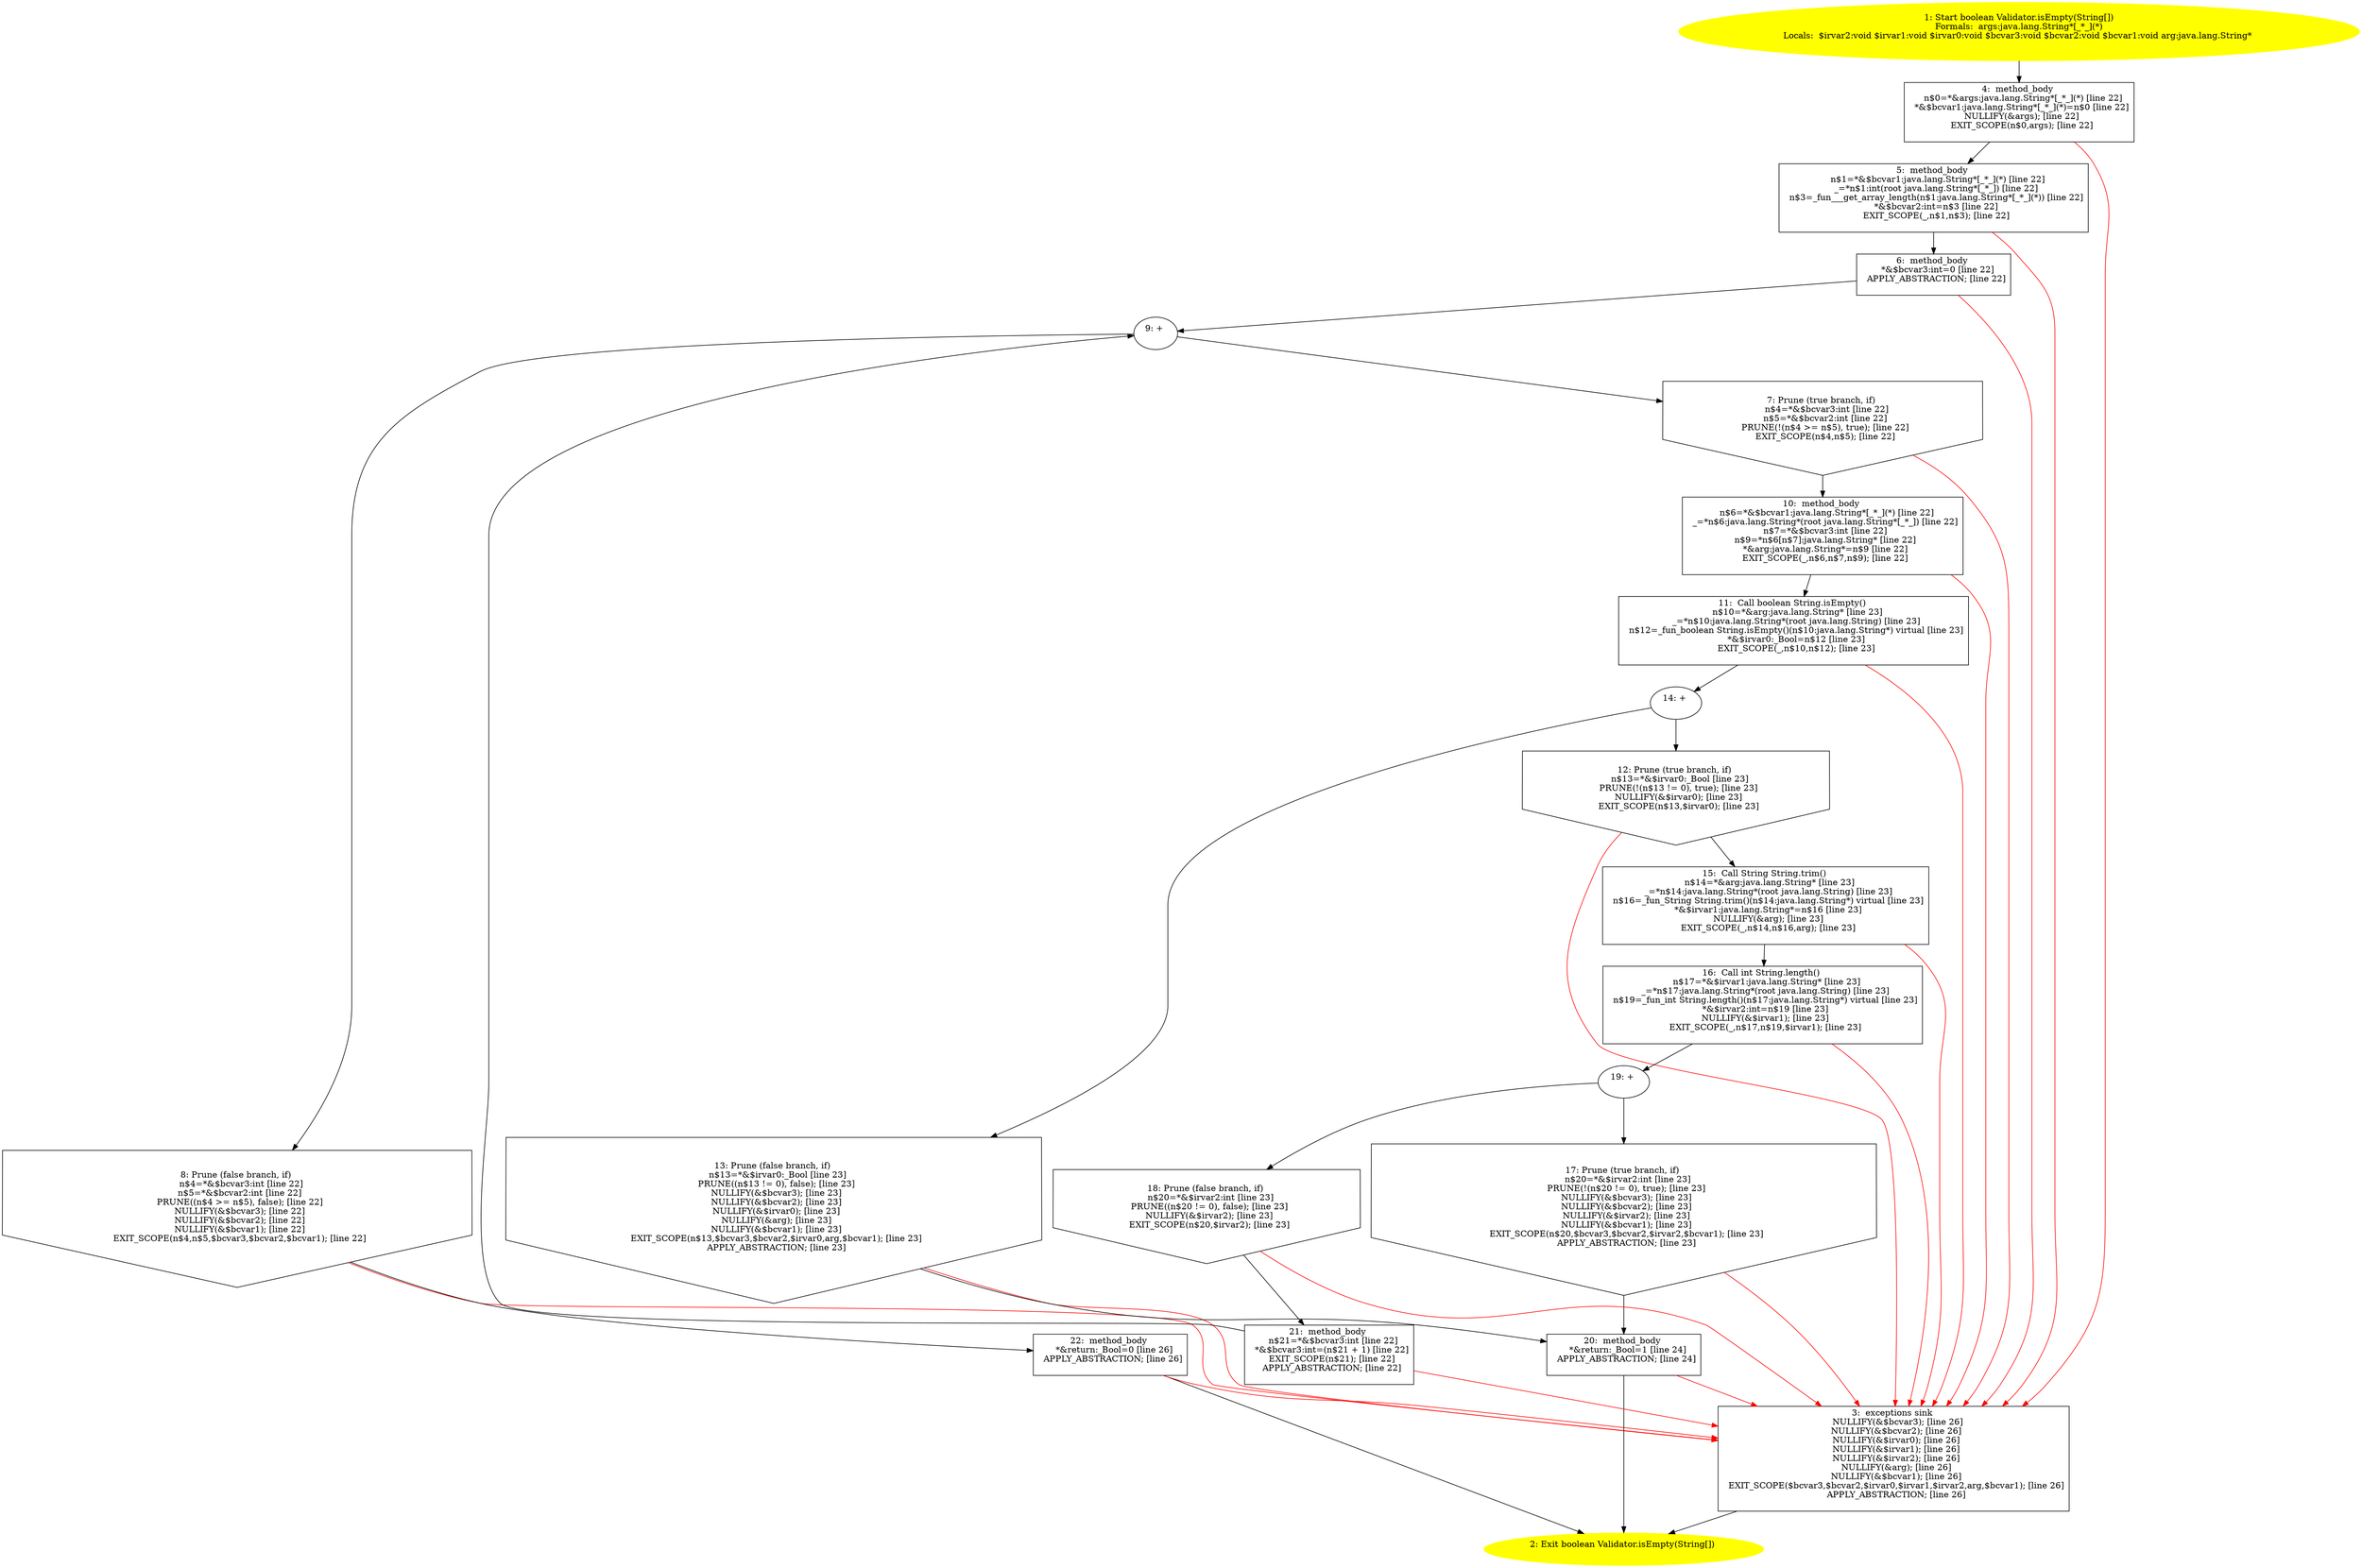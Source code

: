/* @generated */
digraph cfg {
"com.stn.utils.Validator.isEmpty(java.lang.String[]):boolean.a28d2968b4cb7c1f440223df98a913c8_1" [label="1: Start boolean Validator.isEmpty(String[])\nFormals:  args:java.lang.String*[_*_](*)\nLocals:  $irvar2:void $irvar1:void $irvar0:void $bcvar3:void $bcvar2:void $bcvar1:void arg:java.lang.String* \n  " color=yellow style=filled]
	

	 "com.stn.utils.Validator.isEmpty(java.lang.String[]):boolean.a28d2968b4cb7c1f440223df98a913c8_1" -> "com.stn.utils.Validator.isEmpty(java.lang.String[]):boolean.a28d2968b4cb7c1f440223df98a913c8_4" ;
"com.stn.utils.Validator.isEmpty(java.lang.String[]):boolean.a28d2968b4cb7c1f440223df98a913c8_2" [label="2: Exit boolean Validator.isEmpty(String[]) \n  " color=yellow style=filled]
	

"com.stn.utils.Validator.isEmpty(java.lang.String[]):boolean.a28d2968b4cb7c1f440223df98a913c8_3" [label="3:  exceptions sink \n   NULLIFY(&$bcvar3); [line 26]\n  NULLIFY(&$bcvar2); [line 26]\n  NULLIFY(&$irvar0); [line 26]\n  NULLIFY(&$irvar1); [line 26]\n  NULLIFY(&$irvar2); [line 26]\n  NULLIFY(&arg); [line 26]\n  NULLIFY(&$bcvar1); [line 26]\n  EXIT_SCOPE($bcvar3,$bcvar2,$irvar0,$irvar1,$irvar2,arg,$bcvar1); [line 26]\n  APPLY_ABSTRACTION; [line 26]\n " shape="box"]
	

	 "com.stn.utils.Validator.isEmpty(java.lang.String[]):boolean.a28d2968b4cb7c1f440223df98a913c8_3" -> "com.stn.utils.Validator.isEmpty(java.lang.String[]):boolean.a28d2968b4cb7c1f440223df98a913c8_2" ;
"com.stn.utils.Validator.isEmpty(java.lang.String[]):boolean.a28d2968b4cb7c1f440223df98a913c8_4" [label="4:  method_body \n   n$0=*&args:java.lang.String*[_*_](*) [line 22]\n  *&$bcvar1:java.lang.String*[_*_](*)=n$0 [line 22]\n  NULLIFY(&args); [line 22]\n  EXIT_SCOPE(n$0,args); [line 22]\n " shape="box"]
	

	 "com.stn.utils.Validator.isEmpty(java.lang.String[]):boolean.a28d2968b4cb7c1f440223df98a913c8_4" -> "com.stn.utils.Validator.isEmpty(java.lang.String[]):boolean.a28d2968b4cb7c1f440223df98a913c8_5" ;
	 "com.stn.utils.Validator.isEmpty(java.lang.String[]):boolean.a28d2968b4cb7c1f440223df98a913c8_4" -> "com.stn.utils.Validator.isEmpty(java.lang.String[]):boolean.a28d2968b4cb7c1f440223df98a913c8_3" [color="red" ];
"com.stn.utils.Validator.isEmpty(java.lang.String[]):boolean.a28d2968b4cb7c1f440223df98a913c8_5" [label="5:  method_body \n   n$1=*&$bcvar1:java.lang.String*[_*_](*) [line 22]\n  _=*n$1:int(root java.lang.String*[_*_]) [line 22]\n  n$3=_fun___get_array_length(n$1:java.lang.String*[_*_](*)) [line 22]\n  *&$bcvar2:int=n$3 [line 22]\n  EXIT_SCOPE(_,n$1,n$3); [line 22]\n " shape="box"]
	

	 "com.stn.utils.Validator.isEmpty(java.lang.String[]):boolean.a28d2968b4cb7c1f440223df98a913c8_5" -> "com.stn.utils.Validator.isEmpty(java.lang.String[]):boolean.a28d2968b4cb7c1f440223df98a913c8_6" ;
	 "com.stn.utils.Validator.isEmpty(java.lang.String[]):boolean.a28d2968b4cb7c1f440223df98a913c8_5" -> "com.stn.utils.Validator.isEmpty(java.lang.String[]):boolean.a28d2968b4cb7c1f440223df98a913c8_3" [color="red" ];
"com.stn.utils.Validator.isEmpty(java.lang.String[]):boolean.a28d2968b4cb7c1f440223df98a913c8_6" [label="6:  method_body \n   *&$bcvar3:int=0 [line 22]\n  APPLY_ABSTRACTION; [line 22]\n " shape="box"]
	

	 "com.stn.utils.Validator.isEmpty(java.lang.String[]):boolean.a28d2968b4cb7c1f440223df98a913c8_6" -> "com.stn.utils.Validator.isEmpty(java.lang.String[]):boolean.a28d2968b4cb7c1f440223df98a913c8_9" ;
	 "com.stn.utils.Validator.isEmpty(java.lang.String[]):boolean.a28d2968b4cb7c1f440223df98a913c8_6" -> "com.stn.utils.Validator.isEmpty(java.lang.String[]):boolean.a28d2968b4cb7c1f440223df98a913c8_3" [color="red" ];
"com.stn.utils.Validator.isEmpty(java.lang.String[]):boolean.a28d2968b4cb7c1f440223df98a913c8_7" [label="7: Prune (true branch, if) \n   n$4=*&$bcvar3:int [line 22]\n  n$5=*&$bcvar2:int [line 22]\n  PRUNE(!(n$4 >= n$5), true); [line 22]\n  EXIT_SCOPE(n$4,n$5); [line 22]\n " shape="invhouse"]
	

	 "com.stn.utils.Validator.isEmpty(java.lang.String[]):boolean.a28d2968b4cb7c1f440223df98a913c8_7" -> "com.stn.utils.Validator.isEmpty(java.lang.String[]):boolean.a28d2968b4cb7c1f440223df98a913c8_10" ;
	 "com.stn.utils.Validator.isEmpty(java.lang.String[]):boolean.a28d2968b4cb7c1f440223df98a913c8_7" -> "com.stn.utils.Validator.isEmpty(java.lang.String[]):boolean.a28d2968b4cb7c1f440223df98a913c8_3" [color="red" ];
"com.stn.utils.Validator.isEmpty(java.lang.String[]):boolean.a28d2968b4cb7c1f440223df98a913c8_8" [label="8: Prune (false branch, if) \n   n$4=*&$bcvar3:int [line 22]\n  n$5=*&$bcvar2:int [line 22]\n  PRUNE((n$4 >= n$5), false); [line 22]\n  NULLIFY(&$bcvar3); [line 22]\n  NULLIFY(&$bcvar2); [line 22]\n  NULLIFY(&$bcvar1); [line 22]\n  EXIT_SCOPE(n$4,n$5,$bcvar3,$bcvar2,$bcvar1); [line 22]\n " shape="invhouse"]
	

	 "com.stn.utils.Validator.isEmpty(java.lang.String[]):boolean.a28d2968b4cb7c1f440223df98a913c8_8" -> "com.stn.utils.Validator.isEmpty(java.lang.String[]):boolean.a28d2968b4cb7c1f440223df98a913c8_22" ;
	 "com.stn.utils.Validator.isEmpty(java.lang.String[]):boolean.a28d2968b4cb7c1f440223df98a913c8_8" -> "com.stn.utils.Validator.isEmpty(java.lang.String[]):boolean.a28d2968b4cb7c1f440223df98a913c8_3" [color="red" ];
"com.stn.utils.Validator.isEmpty(java.lang.String[]):boolean.a28d2968b4cb7c1f440223df98a913c8_9" [label="9: + \n  " ]
	

	 "com.stn.utils.Validator.isEmpty(java.lang.String[]):boolean.a28d2968b4cb7c1f440223df98a913c8_9" -> "com.stn.utils.Validator.isEmpty(java.lang.String[]):boolean.a28d2968b4cb7c1f440223df98a913c8_7" ;
	 "com.stn.utils.Validator.isEmpty(java.lang.String[]):boolean.a28d2968b4cb7c1f440223df98a913c8_9" -> "com.stn.utils.Validator.isEmpty(java.lang.String[]):boolean.a28d2968b4cb7c1f440223df98a913c8_8" ;
"com.stn.utils.Validator.isEmpty(java.lang.String[]):boolean.a28d2968b4cb7c1f440223df98a913c8_10" [label="10:  method_body \n   n$6=*&$bcvar1:java.lang.String*[_*_](*) [line 22]\n  _=*n$6:java.lang.String*(root java.lang.String*[_*_]) [line 22]\n  n$7=*&$bcvar3:int [line 22]\n  n$9=*n$6[n$7]:java.lang.String* [line 22]\n  *&arg:java.lang.String*=n$9 [line 22]\n  EXIT_SCOPE(_,n$6,n$7,n$9); [line 22]\n " shape="box"]
	

	 "com.stn.utils.Validator.isEmpty(java.lang.String[]):boolean.a28d2968b4cb7c1f440223df98a913c8_10" -> "com.stn.utils.Validator.isEmpty(java.lang.String[]):boolean.a28d2968b4cb7c1f440223df98a913c8_11" ;
	 "com.stn.utils.Validator.isEmpty(java.lang.String[]):boolean.a28d2968b4cb7c1f440223df98a913c8_10" -> "com.stn.utils.Validator.isEmpty(java.lang.String[]):boolean.a28d2968b4cb7c1f440223df98a913c8_3" [color="red" ];
"com.stn.utils.Validator.isEmpty(java.lang.String[]):boolean.a28d2968b4cb7c1f440223df98a913c8_11" [label="11:  Call boolean String.isEmpty() \n   n$10=*&arg:java.lang.String* [line 23]\n  _=*n$10:java.lang.String*(root java.lang.String) [line 23]\n  n$12=_fun_boolean String.isEmpty()(n$10:java.lang.String*) virtual [line 23]\n  *&$irvar0:_Bool=n$12 [line 23]\n  EXIT_SCOPE(_,n$10,n$12); [line 23]\n " shape="box"]
	

	 "com.stn.utils.Validator.isEmpty(java.lang.String[]):boolean.a28d2968b4cb7c1f440223df98a913c8_11" -> "com.stn.utils.Validator.isEmpty(java.lang.String[]):boolean.a28d2968b4cb7c1f440223df98a913c8_14" ;
	 "com.stn.utils.Validator.isEmpty(java.lang.String[]):boolean.a28d2968b4cb7c1f440223df98a913c8_11" -> "com.stn.utils.Validator.isEmpty(java.lang.String[]):boolean.a28d2968b4cb7c1f440223df98a913c8_3" [color="red" ];
"com.stn.utils.Validator.isEmpty(java.lang.String[]):boolean.a28d2968b4cb7c1f440223df98a913c8_12" [label="12: Prune (true branch, if) \n   n$13=*&$irvar0:_Bool [line 23]\n  PRUNE(!(n$13 != 0), true); [line 23]\n  NULLIFY(&$irvar0); [line 23]\n  EXIT_SCOPE(n$13,$irvar0); [line 23]\n " shape="invhouse"]
	

	 "com.stn.utils.Validator.isEmpty(java.lang.String[]):boolean.a28d2968b4cb7c1f440223df98a913c8_12" -> "com.stn.utils.Validator.isEmpty(java.lang.String[]):boolean.a28d2968b4cb7c1f440223df98a913c8_15" ;
	 "com.stn.utils.Validator.isEmpty(java.lang.String[]):boolean.a28d2968b4cb7c1f440223df98a913c8_12" -> "com.stn.utils.Validator.isEmpty(java.lang.String[]):boolean.a28d2968b4cb7c1f440223df98a913c8_3" [color="red" ];
"com.stn.utils.Validator.isEmpty(java.lang.String[]):boolean.a28d2968b4cb7c1f440223df98a913c8_13" [label="13: Prune (false branch, if) \n   n$13=*&$irvar0:_Bool [line 23]\n  PRUNE((n$13 != 0), false); [line 23]\n  NULLIFY(&$bcvar3); [line 23]\n  NULLIFY(&$bcvar2); [line 23]\n  NULLIFY(&$irvar0); [line 23]\n  NULLIFY(&arg); [line 23]\n  NULLIFY(&$bcvar1); [line 23]\n  EXIT_SCOPE(n$13,$bcvar3,$bcvar2,$irvar0,arg,$bcvar1); [line 23]\n  APPLY_ABSTRACTION; [line 23]\n " shape="invhouse"]
	

	 "com.stn.utils.Validator.isEmpty(java.lang.String[]):boolean.a28d2968b4cb7c1f440223df98a913c8_13" -> "com.stn.utils.Validator.isEmpty(java.lang.String[]):boolean.a28d2968b4cb7c1f440223df98a913c8_20" ;
	 "com.stn.utils.Validator.isEmpty(java.lang.String[]):boolean.a28d2968b4cb7c1f440223df98a913c8_13" -> "com.stn.utils.Validator.isEmpty(java.lang.String[]):boolean.a28d2968b4cb7c1f440223df98a913c8_3" [color="red" ];
"com.stn.utils.Validator.isEmpty(java.lang.String[]):boolean.a28d2968b4cb7c1f440223df98a913c8_14" [label="14: + \n  " ]
	

	 "com.stn.utils.Validator.isEmpty(java.lang.String[]):boolean.a28d2968b4cb7c1f440223df98a913c8_14" -> "com.stn.utils.Validator.isEmpty(java.lang.String[]):boolean.a28d2968b4cb7c1f440223df98a913c8_12" ;
	 "com.stn.utils.Validator.isEmpty(java.lang.String[]):boolean.a28d2968b4cb7c1f440223df98a913c8_14" -> "com.stn.utils.Validator.isEmpty(java.lang.String[]):boolean.a28d2968b4cb7c1f440223df98a913c8_13" ;
"com.stn.utils.Validator.isEmpty(java.lang.String[]):boolean.a28d2968b4cb7c1f440223df98a913c8_15" [label="15:  Call String String.trim() \n   n$14=*&arg:java.lang.String* [line 23]\n  _=*n$14:java.lang.String*(root java.lang.String) [line 23]\n  n$16=_fun_String String.trim()(n$14:java.lang.String*) virtual [line 23]\n  *&$irvar1:java.lang.String*=n$16 [line 23]\n  NULLIFY(&arg); [line 23]\n  EXIT_SCOPE(_,n$14,n$16,arg); [line 23]\n " shape="box"]
	

	 "com.stn.utils.Validator.isEmpty(java.lang.String[]):boolean.a28d2968b4cb7c1f440223df98a913c8_15" -> "com.stn.utils.Validator.isEmpty(java.lang.String[]):boolean.a28d2968b4cb7c1f440223df98a913c8_16" ;
	 "com.stn.utils.Validator.isEmpty(java.lang.String[]):boolean.a28d2968b4cb7c1f440223df98a913c8_15" -> "com.stn.utils.Validator.isEmpty(java.lang.String[]):boolean.a28d2968b4cb7c1f440223df98a913c8_3" [color="red" ];
"com.stn.utils.Validator.isEmpty(java.lang.String[]):boolean.a28d2968b4cb7c1f440223df98a913c8_16" [label="16:  Call int String.length() \n   n$17=*&$irvar1:java.lang.String* [line 23]\n  _=*n$17:java.lang.String*(root java.lang.String) [line 23]\n  n$19=_fun_int String.length()(n$17:java.lang.String*) virtual [line 23]\n  *&$irvar2:int=n$19 [line 23]\n  NULLIFY(&$irvar1); [line 23]\n  EXIT_SCOPE(_,n$17,n$19,$irvar1); [line 23]\n " shape="box"]
	

	 "com.stn.utils.Validator.isEmpty(java.lang.String[]):boolean.a28d2968b4cb7c1f440223df98a913c8_16" -> "com.stn.utils.Validator.isEmpty(java.lang.String[]):boolean.a28d2968b4cb7c1f440223df98a913c8_19" ;
	 "com.stn.utils.Validator.isEmpty(java.lang.String[]):boolean.a28d2968b4cb7c1f440223df98a913c8_16" -> "com.stn.utils.Validator.isEmpty(java.lang.String[]):boolean.a28d2968b4cb7c1f440223df98a913c8_3" [color="red" ];
"com.stn.utils.Validator.isEmpty(java.lang.String[]):boolean.a28d2968b4cb7c1f440223df98a913c8_17" [label="17: Prune (true branch, if) \n   n$20=*&$irvar2:int [line 23]\n  PRUNE(!(n$20 != 0), true); [line 23]\n  NULLIFY(&$bcvar3); [line 23]\n  NULLIFY(&$bcvar2); [line 23]\n  NULLIFY(&$irvar2); [line 23]\n  NULLIFY(&$bcvar1); [line 23]\n  EXIT_SCOPE(n$20,$bcvar3,$bcvar2,$irvar2,$bcvar1); [line 23]\n  APPLY_ABSTRACTION; [line 23]\n " shape="invhouse"]
	

	 "com.stn.utils.Validator.isEmpty(java.lang.String[]):boolean.a28d2968b4cb7c1f440223df98a913c8_17" -> "com.stn.utils.Validator.isEmpty(java.lang.String[]):boolean.a28d2968b4cb7c1f440223df98a913c8_20" ;
	 "com.stn.utils.Validator.isEmpty(java.lang.String[]):boolean.a28d2968b4cb7c1f440223df98a913c8_17" -> "com.stn.utils.Validator.isEmpty(java.lang.String[]):boolean.a28d2968b4cb7c1f440223df98a913c8_3" [color="red" ];
"com.stn.utils.Validator.isEmpty(java.lang.String[]):boolean.a28d2968b4cb7c1f440223df98a913c8_18" [label="18: Prune (false branch, if) \n   n$20=*&$irvar2:int [line 23]\n  PRUNE((n$20 != 0), false); [line 23]\n  NULLIFY(&$irvar2); [line 23]\n  EXIT_SCOPE(n$20,$irvar2); [line 23]\n " shape="invhouse"]
	

	 "com.stn.utils.Validator.isEmpty(java.lang.String[]):boolean.a28d2968b4cb7c1f440223df98a913c8_18" -> "com.stn.utils.Validator.isEmpty(java.lang.String[]):boolean.a28d2968b4cb7c1f440223df98a913c8_21" ;
	 "com.stn.utils.Validator.isEmpty(java.lang.String[]):boolean.a28d2968b4cb7c1f440223df98a913c8_18" -> "com.stn.utils.Validator.isEmpty(java.lang.String[]):boolean.a28d2968b4cb7c1f440223df98a913c8_3" [color="red" ];
"com.stn.utils.Validator.isEmpty(java.lang.String[]):boolean.a28d2968b4cb7c1f440223df98a913c8_19" [label="19: + \n  " ]
	

	 "com.stn.utils.Validator.isEmpty(java.lang.String[]):boolean.a28d2968b4cb7c1f440223df98a913c8_19" -> "com.stn.utils.Validator.isEmpty(java.lang.String[]):boolean.a28d2968b4cb7c1f440223df98a913c8_17" ;
	 "com.stn.utils.Validator.isEmpty(java.lang.String[]):boolean.a28d2968b4cb7c1f440223df98a913c8_19" -> "com.stn.utils.Validator.isEmpty(java.lang.String[]):boolean.a28d2968b4cb7c1f440223df98a913c8_18" ;
"com.stn.utils.Validator.isEmpty(java.lang.String[]):boolean.a28d2968b4cb7c1f440223df98a913c8_20" [label="20:  method_body \n   *&return:_Bool=1 [line 24]\n  APPLY_ABSTRACTION; [line 24]\n " shape="box"]
	

	 "com.stn.utils.Validator.isEmpty(java.lang.String[]):boolean.a28d2968b4cb7c1f440223df98a913c8_20" -> "com.stn.utils.Validator.isEmpty(java.lang.String[]):boolean.a28d2968b4cb7c1f440223df98a913c8_2" ;
	 "com.stn.utils.Validator.isEmpty(java.lang.String[]):boolean.a28d2968b4cb7c1f440223df98a913c8_20" -> "com.stn.utils.Validator.isEmpty(java.lang.String[]):boolean.a28d2968b4cb7c1f440223df98a913c8_3" [color="red" ];
"com.stn.utils.Validator.isEmpty(java.lang.String[]):boolean.a28d2968b4cb7c1f440223df98a913c8_21" [label="21:  method_body \n   n$21=*&$bcvar3:int [line 22]\n  *&$bcvar3:int=(n$21 + 1) [line 22]\n  EXIT_SCOPE(n$21); [line 22]\n  APPLY_ABSTRACTION; [line 22]\n " shape="box"]
	

	 "com.stn.utils.Validator.isEmpty(java.lang.String[]):boolean.a28d2968b4cb7c1f440223df98a913c8_21" -> "com.stn.utils.Validator.isEmpty(java.lang.String[]):boolean.a28d2968b4cb7c1f440223df98a913c8_9" ;
	 "com.stn.utils.Validator.isEmpty(java.lang.String[]):boolean.a28d2968b4cb7c1f440223df98a913c8_21" -> "com.stn.utils.Validator.isEmpty(java.lang.String[]):boolean.a28d2968b4cb7c1f440223df98a913c8_3" [color="red" ];
"com.stn.utils.Validator.isEmpty(java.lang.String[]):boolean.a28d2968b4cb7c1f440223df98a913c8_22" [label="22:  method_body \n   *&return:_Bool=0 [line 26]\n  APPLY_ABSTRACTION; [line 26]\n " shape="box"]
	

	 "com.stn.utils.Validator.isEmpty(java.lang.String[]):boolean.a28d2968b4cb7c1f440223df98a913c8_22" -> "com.stn.utils.Validator.isEmpty(java.lang.String[]):boolean.a28d2968b4cb7c1f440223df98a913c8_2" ;
	 "com.stn.utils.Validator.isEmpty(java.lang.String[]):boolean.a28d2968b4cb7c1f440223df98a913c8_22" -> "com.stn.utils.Validator.isEmpty(java.lang.String[]):boolean.a28d2968b4cb7c1f440223df98a913c8_3" [color="red" ];
}
